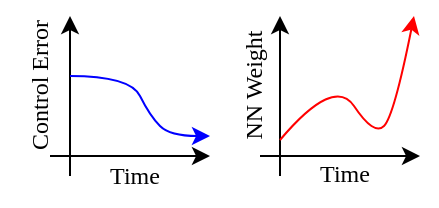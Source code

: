 <mxfile version="27.0.9">
  <diagram name="Page-1" id="c0MG-RBC0vRgcLwglr-d">
    <mxGraphModel dx="396" dy="239" grid="1" gridSize="10" guides="1" tooltips="1" connect="1" arrows="1" fold="1" page="1" pageScale="1" pageWidth="850" pageHeight="1100" math="1" shadow="0">
      <root>
        <mxCell id="0" />
        <mxCell id="1" style="" parent="0" />
        <mxCell id="nFalwkdKr-MPZPnfVBTE-1" value="" style="endArrow=classic;html=1;rounded=0;" edge="1" parent="1">
          <mxGeometry width="50" height="50" relative="1" as="geometry">
            <mxPoint x="200" y="360" as="sourcePoint" />
            <mxPoint x="280" y="360" as="targetPoint" />
          </mxGeometry>
        </mxCell>
        <mxCell id="nFalwkdKr-MPZPnfVBTE-3" value="" style="endArrow=classic;html=1;rounded=0;" edge="1" parent="1">
          <mxGeometry width="50" height="50" relative="1" as="geometry">
            <mxPoint x="210" y="370" as="sourcePoint" />
            <mxPoint x="210" y="290" as="targetPoint" />
          </mxGeometry>
        </mxCell>
        <mxCell id="nFalwkdKr-MPZPnfVBTE-10" value="" style="endArrow=classic;html=1;rounded=0;" edge="1" parent="1">
          <mxGeometry width="50" height="50" relative="1" as="geometry">
            <mxPoint x="305" y="360" as="sourcePoint" />
            <mxPoint x="385" y="360" as="targetPoint" />
          </mxGeometry>
        </mxCell>
        <mxCell id="nFalwkdKr-MPZPnfVBTE-11" value="" style="endArrow=classic;html=1;rounded=0;" edge="1" parent="1">
          <mxGeometry width="50" height="50" relative="1" as="geometry">
            <mxPoint x="315" y="370" as="sourcePoint" />
            <mxPoint x="315" y="290" as="targetPoint" />
          </mxGeometry>
        </mxCell>
        <mxCell id="nFalwkdKr-MPZPnfVBTE-12" value="" style="curved=1;endArrow=classic;html=1;rounded=0;strokeColor=#0000FF;" edge="1" parent="1">
          <mxGeometry width="50" height="50" relative="1" as="geometry">
            <mxPoint x="210" y="320" as="sourcePoint" />
            <mxPoint x="280" y="350" as="targetPoint" />
            <Array as="points">
              <mxPoint x="240" y="320" />
              <mxPoint x="250" y="340" />
              <mxPoint x="260" y="350" />
            </Array>
          </mxGeometry>
        </mxCell>
        <mxCell id="nFalwkdKr-MPZPnfVBTE-13" value="" style="curved=1;endArrow=classic;html=1;rounded=0;strokeColor=#FF0000;" edge="1" parent="1">
          <mxGeometry width="50" height="50" relative="1" as="geometry">
            <mxPoint x="315" y="352" as="sourcePoint" />
            <mxPoint x="382" y="290" as="targetPoint" />
            <Array as="points">
              <mxPoint x="342" y="320" />
              <mxPoint x="362" y="350" />
              <mxPoint x="372" y="340" />
            </Array>
          </mxGeometry>
        </mxCell>
        <mxCell id="UrFGi6wFs18K0bhvfEZ_-5" value="pics" style="" parent="0" />
        <mxCell id="UrFGi6wFs18K0bhvfEZ_-6" value="sigs" style="" parent="0" />
        <mxCell id="UrFGi6wFs18K0bhvfEZ_-8" value="name" style="" parent="0" />
        <mxCell id="nFalwkdKr-MPZPnfVBTE-6" value="Control Error" style="text;html=1;align=center;verticalAlign=middle;resizable=0;points=[];autosize=1;strokeColor=none;fillColor=none;fontStyle=0;fontFamily=Times New Roman;horizontal=0;" vertex="1" parent="UrFGi6wFs18K0bhvfEZ_-8">
          <mxGeometry x="175" y="285" width="40" height="80" as="geometry" />
        </mxCell>
        <mxCell id="nFalwkdKr-MPZPnfVBTE-7" value="NN Weight" style="text;html=1;align=center;verticalAlign=middle;resizable=0;points=[];autosize=1;strokeColor=none;fillColor=none;fontStyle=0;fontFamily=Times New Roman;horizontal=0;" vertex="1" parent="UrFGi6wFs18K0bhvfEZ_-8">
          <mxGeometry x="282" y="290" width="40" height="70" as="geometry" />
        </mxCell>
        <mxCell id="UrFGi6wFs18K0bhvfEZ_-7" value="math" style="" parent="0" />
        <mxCell id="nFalwkdKr-MPZPnfVBTE-14" value="Time" style="text;html=1;align=center;verticalAlign=middle;resizable=0;points=[];autosize=1;strokeColor=none;fillColor=none;fontFamily=Times New Roman;" vertex="1" parent="UrFGi6wFs18K0bhvfEZ_-7">
          <mxGeometry x="217" y="355" width="50" height="30" as="geometry" />
        </mxCell>
        <mxCell id="nFalwkdKr-MPZPnfVBTE-15" value="Time" style="text;html=1;align=center;verticalAlign=middle;resizable=0;points=[];autosize=1;strokeColor=none;fillColor=none;fontFamily=Times New Roman;" vertex="1" parent="UrFGi6wFs18K0bhvfEZ_-7">
          <mxGeometry x="322" y="354" width="50" height="30" as="geometry" />
        </mxCell>
      </root>
    </mxGraphModel>
  </diagram>
</mxfile>

